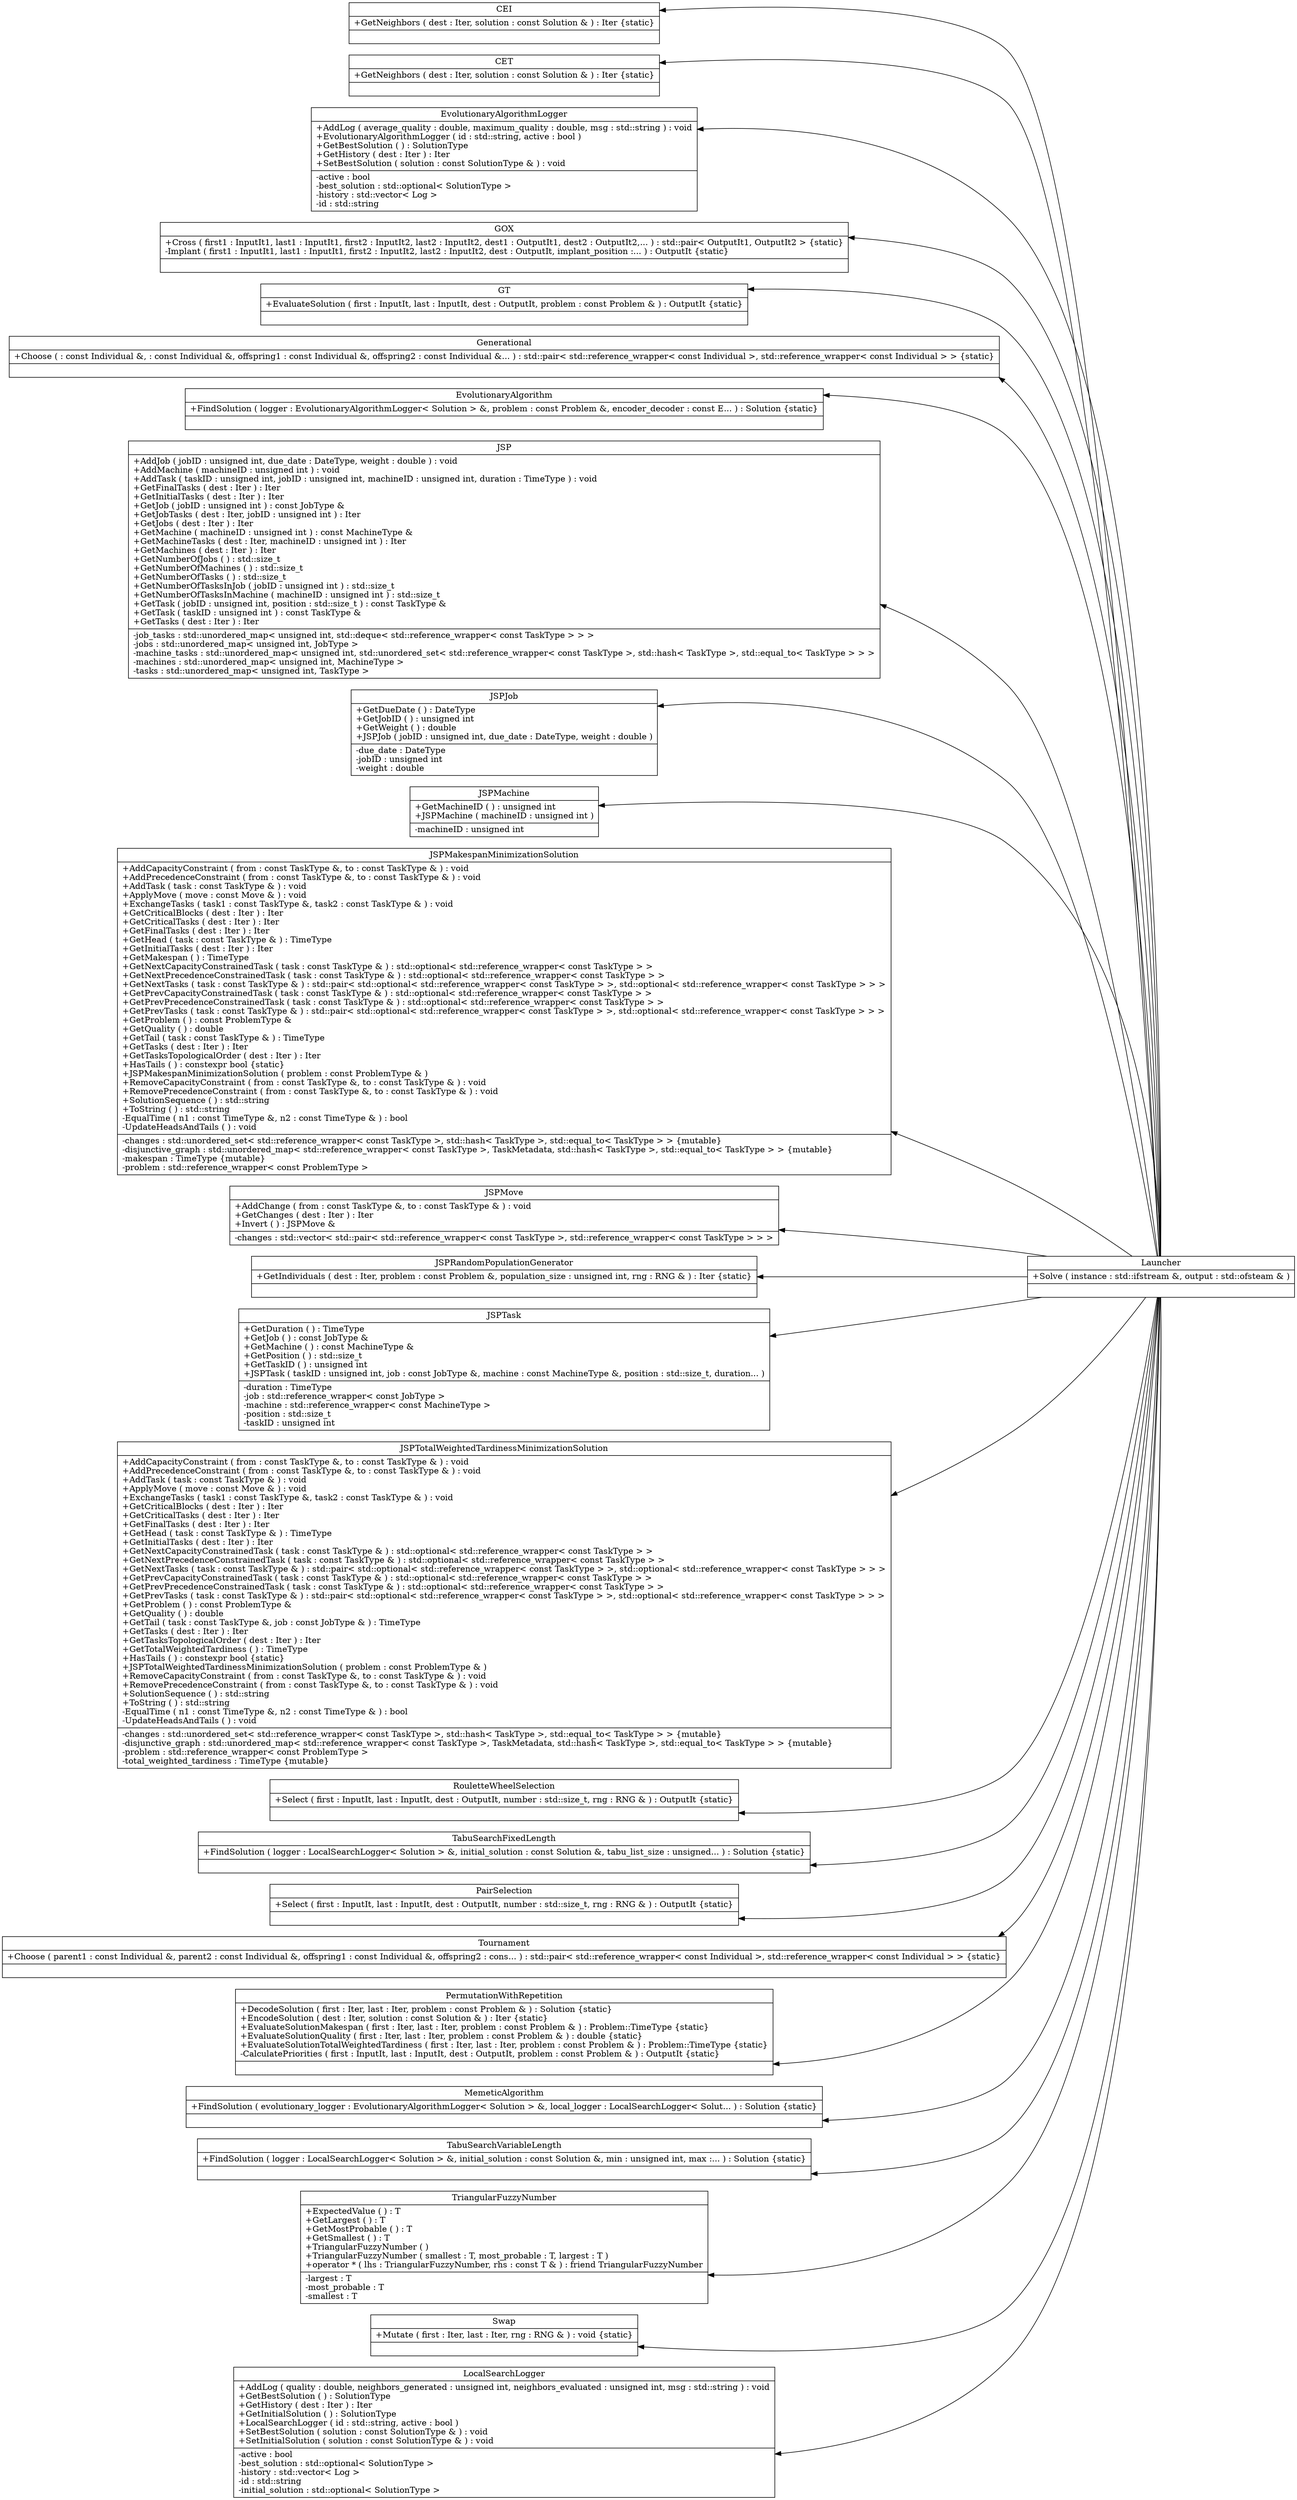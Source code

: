 digraph doxygraph
{
graph [ rankdir="RL" ]
"classCEI" [ pos = "-4,-14!" label="CEI\n|+GetNeighbors ( dest : Iter, solution : const Solution & ) : Iter \{static\}\l|" shape="record" ]
"classCET" [ pos = "-4,-15.5!" label="CET\n|+GetNeighbors ( dest : Iter, solution : const Solution & ) : Iter \{static\}\l|" shape="record" ]
"classEvolutionaryAlgorithmLogger" [ pos = "17,-9!" label="EvolutionaryAlgorithmLogger\n|+AddLog ( average_quality : double, maximum_quality : double, msg : std::string ) : void\l+EvolutionaryAlgorithmLogger ( id : std::string, active : bool )\l+GetBestSolution (  ) : SolutionType\l+GetHistory ( dest : Iter ) : Iter\l+SetBestSolution ( solution : const SolutionType & ) : void\l|-active : bool\l-best_solution : std::optional\< SolutionType \>\l-history : std::vector\< Log \>\l-id : std::string\l" shape="record" ]
"classGOX" [ pos = "5,-17!" label="GOX\n|+Cross ( first1 : InputIt1, last1 : InputIt1, first2 : InputIt2, last2 : InputIt2, dest1 : OutputIt1, dest2 : OutputIt2,... ) : std::pair\< OutputIt1, OutputIt2 \> \{static\}\l-Implant ( first1 : InputIt1, last1 : InputIt1, first2 : InputIt2, last2 : InputIt2, dest : OutputIt, implant_position :... ) : OutputIt \{static\}\l|" shape="record" ]
"classGT" [ pos = "6,-8!" label="GT\n|+EvaluateSolution ( first : InputIt, last : InputIt, dest : OutputIt, problem : const Problem & ) : OutputIt \{static\}\l|" shape="record" ]
"classGenerational" [ pos = "2,-18.5!" label="Generational\n|+Choose (  : const Individual &,  : const Individual &, offspring1 : const Individual &, offspring2 : const Individual &... ) : std::pair\< std::reference_wrapper\< const Individual \>, std::reference_wrapper\< const Individual \> \> \{static\}\l|" shape="record" ]
"classEvolutionaryAlgorithm" [ pos = "15,-14!" label="EvolutionaryAlgorithm\n|+FindSolution ( logger : EvolutionaryAlgorithmLogger\< Solution \> &, problem : const Problem &, encoder_decoder : const E... ) : Solution \{static\}\l|" shape="record" ]
"classJSP" [ pos = "14,-1!" label="JSP\n|+AddJob ( jobID : unsigned int, due_date : DateType, weight : double ) : void\l+AddMachine ( machineID : unsigned int ) : void\l+AddTask ( taskID : unsigned int, jobID : unsigned int, machineID : unsigned int, duration : TimeType ) : void\l+GetFinalTasks ( dest : Iter ) : Iter\l+GetInitialTasks ( dest : Iter ) : Iter\l+GetJob ( jobID : unsigned int ) : const JobType &\l+GetJobTasks ( dest : Iter, jobID : unsigned int ) : Iter\l+GetJobs ( dest : Iter ) : Iter\l+GetMachine ( machineID : unsigned int ) : const MachineType &\l+GetMachineTasks ( dest : Iter, machineID : unsigned int ) : Iter\l+GetMachines ( dest : Iter ) : Iter\l+GetNumberOfJobs (  ) : std::size_t\l+GetNumberOfMachines (  ) : std::size_t\l+GetNumberOfTasks (  ) : std::size_t\l+GetNumberOfTasksInJob ( jobID : unsigned int ) : std::size_t\l+GetNumberOfTasksInMachine ( machineID : unsigned int ) : std::size_t\l+GetTask ( jobID : unsigned int, position : std::size_t ) : const TaskType &\l+GetTask ( taskID : unsigned int ) : const TaskType &\l+GetTasks ( dest : Iter ) : Iter\l|-job_tasks : std::unordered_map\< unsigned int, std::deque\< std::reference_wrapper\< const TaskType \> \> \>\l-jobs : std::unordered_map\< unsigned int, JobType \>\l-machine_tasks : std::unordered_map\< unsigned int, std::unordered_set\< std::reference_wrapper\< const TaskType \>, std::hash\< TaskType \>, std::equal_to\< TaskType \> \> \>\l-machines : std::unordered_map\< unsigned int, MachineType \>\l-tasks : std::unordered_map\< unsigned int, TaskType \>\l" shape="record" ]
"classJSPJob" [ pos = "2,-2.5!" label="JSPJob\n|+GetDueDate (  ) : DateType\l+GetJobID (  ) : unsigned int\l+GetWeight (  ) : double\l+JSPJob ( jobID : unsigned int, due_date : DateType, weight : double )\l|-due_date : DateType\l-jobID : unsigned int\l-weight : double\l" shape="record" ]
"classJSPMachine" [ pos = "-3,-2.5!" label="JSPMachine\n|+GetMachineID (  ) : unsigned int\l+JSPMachine ( machineID : unsigned int )\l|-machineID : unsigned int\l" shape="record" ]
"classJSPMakespanMinimizationSolution" [  pos = "0,6!" label="JSPMakespanMinimizationSolution\n|+AddCapacityConstraint ( from : const TaskType &, to : const TaskType & ) : void\l+AddPrecedenceConstraint ( from : const TaskType &, to : const TaskType & ) : void\l+AddTask ( task : const TaskType & ) : void\l+ApplyMove ( move : const Move & ) : void\l+ExchangeTasks ( task1 : const TaskType &, task2 : const TaskType & ) : void\l+GetCriticalBlocks ( dest : Iter ) : Iter\l+GetCriticalTasks ( dest : Iter ) : Iter\l+GetFinalTasks ( dest : Iter ) : Iter\l+GetHead ( task : const TaskType & ) : TimeType\l+GetInitialTasks ( dest : Iter ) : Iter\l+GetMakespan (  ) : TimeType\l+GetNextCapacityConstrainedTask ( task : const TaskType & ) : std::optional\< std::reference_wrapper\< const TaskType \> \>\l+GetNextPrecedenceConstrainedTask ( task : const TaskType & ) : std::optional\< std::reference_wrapper\< const TaskType \> \>\l+GetNextTasks ( task : const TaskType & ) : std::pair\< std::optional\< std::reference_wrapper\< const TaskType \> \>, std::optional\< std::reference_wrapper\< const TaskType \> \> \>\l+GetPrevCapacityConstrainedTask ( task : const TaskType & ) : std::optional\< std::reference_wrapper\< const TaskType \> \>\l+GetPrevPrecedenceConstrainedTask ( task : const TaskType & ) : std::optional\< std::reference_wrapper\< const TaskType \> \>\l+GetPrevTasks ( task : const TaskType & ) : std::pair\< std::optional\< std::reference_wrapper\< const TaskType \> \>, std::optional\< std::reference_wrapper\< const TaskType \> \> \>\l+GetProblem (  ) : const ProblemType &\l+GetQuality (  ) : double\l+GetTail ( task : const TaskType & ) : TimeType\l+GetTasks ( dest : Iter ) : Iter\l+GetTasksTopologicalOrder ( dest : Iter ) : Iter\l+HasTails (  ) : constexpr bool \{static\}\l+JSPMakespanMinimizationSolution ( problem : const ProblemType & )\l+RemoveCapacityConstraint ( from : const TaskType &, to : const TaskType & ) : void\l+RemovePrecedenceConstraint ( from : const TaskType &, to : const TaskType & ) : void\l+SolutionSequence (  ) : std::string\l+ToString (  ) : std::string\l-EqualTime ( n1 : const TimeType &, n2 : const TimeType & ) : bool\l-UpdateHeadsAndTails (  ) : void\l|-changes : std::unordered_set\< std::reference_wrapper\< const TaskType \>, std::hash\< TaskType \>, std::equal_to\< TaskType \> \> \{mutable\}\l-disjunctive_graph : std::unordered_map\< std::reference_wrapper\< const TaskType \>, TaskMetadata, std::hash\< TaskType \>, std::equal_to\< TaskType \> \> \{mutable\}\l-makespan : TimeType \{mutable\}\l-problem : std::reference_wrapper\< const ProblemType \>\l" shape="record" ]
"classJSPMove" [ pos = "4,-12.5!" label="JSPMove\n|+AddChange ( from : const TaskType &, to : const TaskType & ) : void\l+GetChanges ( dest : Iter ) : Iter\l+Invert (  ) : JSPMove &\l|-changes : std::vector\< std::pair\< std::reference_wrapper\< const TaskType \>, std::reference_wrapper\< const TaskType \> \> \>\l" shape="record" ]
"classJSPRandomPopulationGenerator" [ label="JSPRandomPopulationGenerator\n|+GetIndividuals ( dest : Iter, problem : const Problem &, population_size : unsigned int, rng : RNG & ) : Iter \{static\}\l|" shape="record" ]
"classJSPTask" [ pos = "0,0.5!" label="JSPTask\n|+GetDuration (  ) : TimeType\l+GetJob (  ) : const JobType &\l+GetMachine (  ) : const MachineType &\l+GetPosition (  ) : std::size_t\l+GetTaskID (  ) : unsigned int\l+JSPTask ( taskID : unsigned int, job : const JobType &, machine : const MachineType &, position : std::size_t, duration... )\l|-duration : TimeType\l-job : std::reference_wrapper\< const JobType \>\l-machine : std::reference_wrapper\< const MachineType \>\l-position : std::size_t\l-taskID : unsigned int\l" shape="record" ]
"classJSPTotalWeightedTardinessMinimizationSolution" [ pos = "14,6!" label="JSPTotalWeightedTardinessMinimizationSolution\n|+AddCapacityConstraint ( from : const TaskType &, to : const TaskType & ) : void\l+AddPrecedenceConstraint ( from : const TaskType &, to : const TaskType & ) : void\l+AddTask ( task : const TaskType & ) : void\l+ApplyMove ( move : const Move & ) : void\l+ExchangeTasks ( task1 : const TaskType &, task2 : const TaskType & ) : void\l+GetCriticalBlocks ( dest : Iter ) : Iter\l+GetCriticalTasks ( dest : Iter ) : Iter\l+GetFinalTasks ( dest : Iter ) : Iter\l+GetHead ( task : const TaskType & ) : TimeType\l+GetInitialTasks ( dest : Iter ) : Iter\l+GetNextCapacityConstrainedTask ( task : const TaskType & ) : std::optional\< std::reference_wrapper\< const TaskType \> \>\l+GetNextPrecedenceConstrainedTask ( task : const TaskType & ) : std::optional\< std::reference_wrapper\< const TaskType \> \>\l+GetNextTasks ( task : const TaskType & ) : std::pair\< std::optional\< std::reference_wrapper\< const TaskType \> \>, std::optional\< std::reference_wrapper\< const TaskType \> \> \>\l+GetPrevCapacityConstrainedTask ( task : const TaskType & ) : std::optional\< std::reference_wrapper\< const TaskType \> \>\l+GetPrevPrecedenceConstrainedTask ( task : const TaskType & ) : std::optional\< std::reference_wrapper\< const TaskType \> \>\l+GetPrevTasks ( task : const TaskType & ) : std::pair\< std::optional\< std::reference_wrapper\< const TaskType \> \>, std::optional\< std::reference_wrapper\< const TaskType \> \> \>\l+GetProblem (  ) : const ProblemType &\l+GetQuality (  ) : double\l+GetTail ( task : const TaskType &, job : const JobType & ) : TimeType\l+GetTasks ( dest : Iter ) : Iter\l+GetTasksTopologicalOrder ( dest : Iter ) : Iter\l+GetTotalWeightedTardiness (  ) : TimeType\l+HasTails (  ) : constexpr bool \{static\}\l+JSPTotalWeightedTardinessMinimizationSolution ( problem : const ProblemType & )\l+RemoveCapacityConstraint ( from : const TaskType &, to : const TaskType & ) : void\l+RemovePrecedenceConstraint ( from : const TaskType &, to : const TaskType & ) : void\l+SolutionSequence (  ) : std::string\l+ToString (  ) : std::string\l-EqualTime ( n1 : const TimeType &, n2 : const TimeType & ) : bool\l-UpdateHeadsAndTails (  ) : void\l|-changes : std::unordered_set\< std::reference_wrapper\< const TaskType \>, std::hash\< TaskType \>, std::equal_to\< TaskType \> \> \{mutable\}\l-disjunctive_graph : std::unordered_map\< std::reference_wrapper\< const TaskType \>, TaskMetadata, std::hash\< TaskType \>, std::equal_to\< TaskType \> \> \{mutable\}\l-problem : std::reference_wrapper\< const ProblemType \>\l-total_weighted_tardiness : TimeType \{mutable\}\l" shape="record" ]
"classLauncher" [ pos = "-4,-10!" label="Launcher\n|+Solve ( instance : std::ifstream &, output : std::ofsteam & )\l|" shape="record" ]
"classLauncher" -> "classJSPMakespanMinimizationSolution" []
"classLauncher" -> "classJSPRandomPopulationGenerator" []
"classRouletteWheelSelection"
"classLauncher" -> "classRouletteWheelSelection" []
"classTabuSearchFixedLength"
"classLauncher" -> "classTabuSearchFixedLength" []
"classLauncher" -> "classJSPMachine" []
"classLauncher" -> "classEvolutionaryAlgorithm" []
"classPairSelection"
"classLauncher" -> "classPairSelection" []
"classTournament"
"classLauncher" -> "classTournament" []
"classPermutationWithRepetition"
"classLauncher" -> "classPermutationWithRepetition" []
"classLauncher" -> "classCEI" []
"classLauncher" -> "classJSPMove" []
"classLauncher" -> "classCET" []
"classLauncher" -> "classJSPTotalWeightedTardinessMinimizationSolution" []
"classLauncher" -> "classGenerational" []
"classMemeticAlgorithm"
"classLauncher" -> "classMemeticAlgorithm" []
"classTabuSearchVariableLength"
"classLauncher" -> "classTabuSearchVariableLength" []
"classLauncher" -> "classEvolutionaryAlgorithmLogger" []
"classLauncher" -> "classJSPTask" []
"classLauncher" -> "classGT" []
"classLauncher" -> "classJSPJob" []
"classTriangularFuzzyNumber"
"classLauncher" -> "classTriangularFuzzyNumber" []
"classLauncher" -> "classGOX" []
"classSwap"
"classLauncher" -> "classSwap" []
"classLauncher" -> "classJSP" []
"classLocalSearchLogger"
"classLauncher" -> "classLocalSearchLogger" []
"classLocalSearchLogger" [ pos = "16,-6!" label="LocalSearchLogger\n|+AddLog ( quality : double, neighbors_generated : unsigned int, neighbors_evaluated : unsigned int, msg : std::string ) : void\l+GetBestSolution (  ) : SolutionType\l+GetHistory ( dest : Iter ) : Iter\l+GetInitialSolution (  ) : SolutionType\l+LocalSearchLogger ( id : std::string, active : bool )\l+SetBestSolution ( solution : const SolutionType & ) : void\l+SetInitialSolution ( solution : const SolutionType & ) : void\l|-active : bool\l-best_solution : std::optional\< SolutionType \>\l-history : std::vector\< Log \>\l-id : std::string\l-initial_solution : std::optional\< SolutionType \>\l" shape="record" ]
"classMemeticAlgorithm" [ pos = "15,-15.5!" label="MemeticAlgorithm\n|+FindSolution ( evolutionary_logger : EvolutionaryAlgorithmLogger\< Solution \> &, local_logger : LocalSearchLogger\< Solut... ) : Solution \{static\}\l|" shape="record" ]
"classPairSelection" [ pos = "4,-15.5!" label="PairSelection\n|+Select ( first : InputIt, last : InputIt, dest : OutputIt, number : std::size_t, rng : RNG & ) : OutputIt \{static\}\l|" shape="record" ]
"classPermutationWithRepetition" [ pos = "5.5,-6!" label="PermutationWithRepetition\n|+DecodeSolution ( first : Iter, last : Iter, problem : const Problem & ) : Solution \{static\}\l+EncodeSolution ( dest : Iter, solution : const Solution & ) : Iter \{static\}\l+EvaluateSolutionMakespan ( first : Iter, last : Iter, problem : const Problem & ) : Problem::TimeType \{static\}\l+EvaluateSolutionQuality ( first : Iter, last : Iter, problem : const Problem & ) : double \{static\}\l+EvaluateSolutionTotalWeightedTardiness ( first : Iter, last : Iter, problem : const Problem & ) : Problem::TimeType \{static\}\l-CalculatePriorities ( first : InputIt, last : InputIt, dest : OutputIt, problem : const Problem & ) : OutputIt \{static\}\l|" shape="record" ]
"classRouletteWheelSelection" [ pos = "4,-14!" label="RouletteWheelSelection\n|+Select ( first : InputIt, last : InputIt, dest : OutputIt, number : std::size_t, rng : RNG & ) : OutputIt \{static\}\l|" shape="record" ]
"classSwap" [ pos = "-4,-17!" label="Swap\n|+Mutate ( first : Iter, last : Iter, rng : RNG & ) : void \{static\}\l|" shape="record" ]
"classTabuSearchFixedLength" [ pos = "15,-11!" label="TabuSearchFixedLength\n|+FindSolution ( logger : LocalSearchLogger\< Solution \> &, initial_solution : const Solution &, tabu_list_size : unsigned... ) : Solution \{static\}\l|" shape="record" ]
"classTabuSearchVariableLength" [ pos = "15,-12.5!" label="TabuSearchVariableLength\n|+FindSolution ( logger : LocalSearchLogger\< Solution \> &, initial_solution : const Solution &, min : unsigned int, max :... ) : Solution \{static\}\l|" shape="record" ]
"classTournament" [ pos = "2,-20!" label="Tournament\n|+Choose ( parent1 : const Individual &, parent2 : const Individual &, offspring1 : const Individual &, offspring2 : cons... ) : std::pair\< std::reference_wrapper\< const Individual \>, std::reference_wrapper\< const Individual \> \> \{static\}\l|" shape="record" ]
"classTriangularFuzzyNumber" [ pos = "15,-18!" label="TriangularFuzzyNumber\n|+ExpectedValue (  ) : T\l+GetLargest (  ) : T\l+GetMostProbable (  ) : T\l+GetSmallest (  ) : T\l+TriangularFuzzyNumber (  )\l+TriangularFuzzyNumber ( smallest : T, most_probable : T, largest : T )\l+operator * ( lhs : TriangularFuzzyNumber, rhs : const T & ) : friend TriangularFuzzyNumber\l|-largest : T\l-most_probable : T\l-smallest : T\l" shape="record" ]
}
